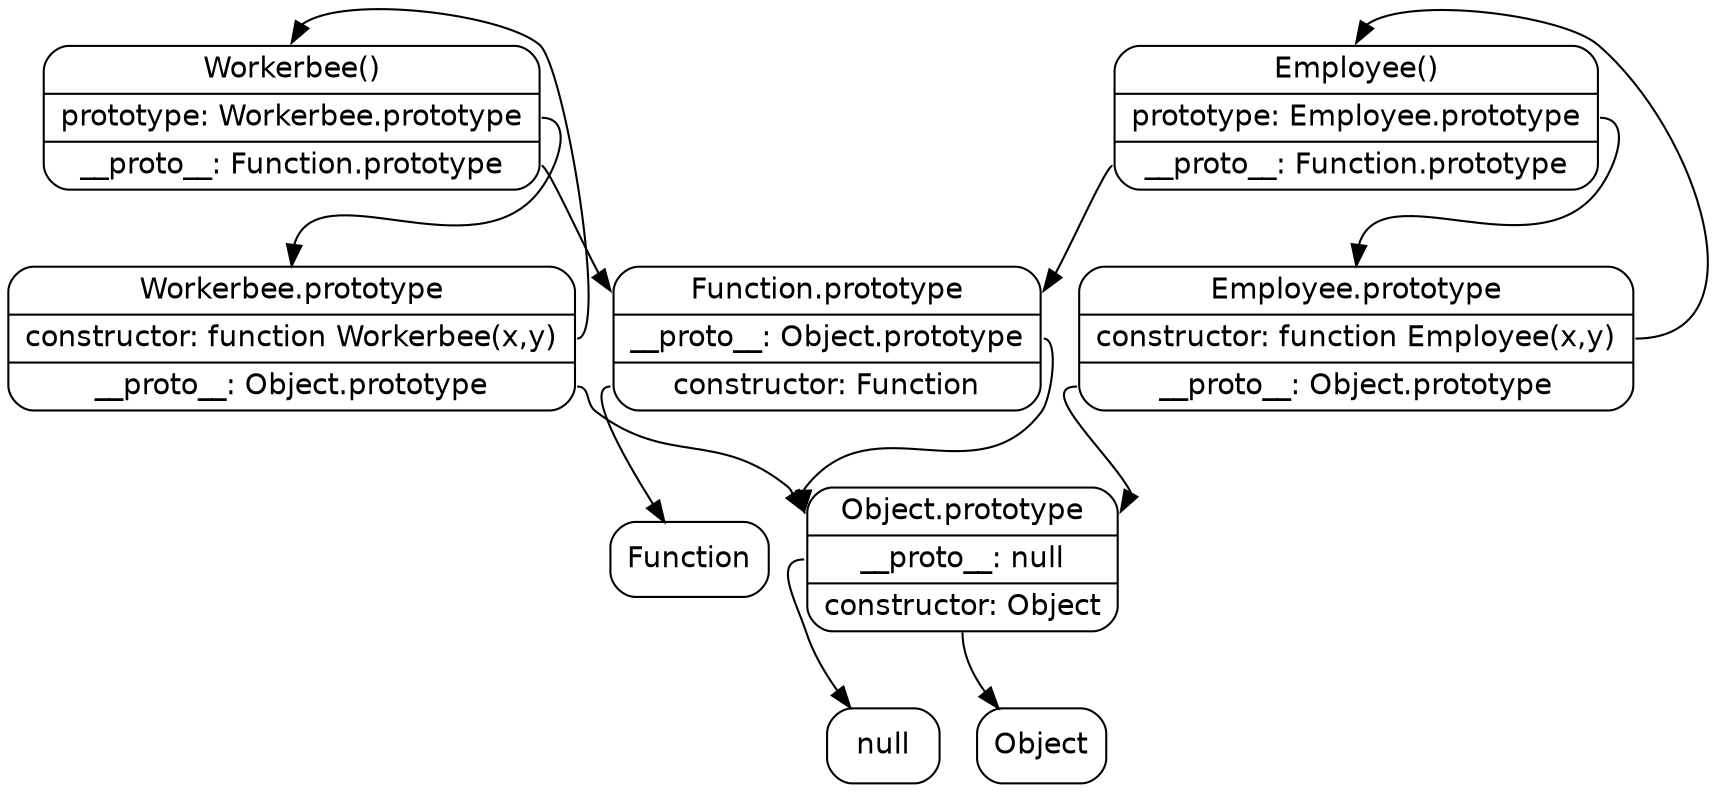 digraph wiklajs2 {
  graph [overlap = scale]
  node [
    shape=Mrecord,
    fontname="DejaVu Sans"
  ] // Stylize all nodes

  employee [label="{
  <f0> Employee() |
  <f1> prototype: Employee.prototype |
  <f2> __proto__: Function.prototype
  }"];

  employee:f1 -> employeeproto:f0;
  employee:f2 -> functionproto:f0;

  employeeproto [label="{
  <f0> Employee.prototype |
  <f1> constructor: function Employee(x,y) |
  <f2> __proto__: Object.prototype
  }"];

  employeeproto:f1 -> employee:f0;
  employeeproto:f2 -> objectproto:f0;

//////


workerbee [label="{
<f0> Workerbee() |
<f1> prototype: Workerbee.prototype |
<f2> __proto__: Function.prototype
}"];

workerbee:f1 -> workerbeeproto:f0;
workerbee:f2 -> functionproto:f0;

workerbeeproto [label="{
<f0> Workerbee.prototype |
<f1> constructor: function Workerbee(x,y) |
<f2> __proto__: Object.prototype
}"];

workerbeeproto:f1 -> workerbee:f0;
workerbeeproto:f2 -> objectproto:f0;

//////

  functionproto [label="{
  <f0> Function.prototype |
  <f1> __proto__: Object.prototype |
  <f2> constructor: Function
  }"];

  functionproto:f1 -> objectproto:f0;
  functionproto:f2 -> function:f0;

  function [label="{
  <f0> Function
  }"];

  objectproto [label="{
  <f0> Object.prototype |
  <f1> __proto__: null |
  <f2> constructor: Object
  }"]

  objectproto:f1 -> null;
  objectproto:f2 -> object:f0;

  object [label="{
  <f0> Object
  }"]

 null

}
